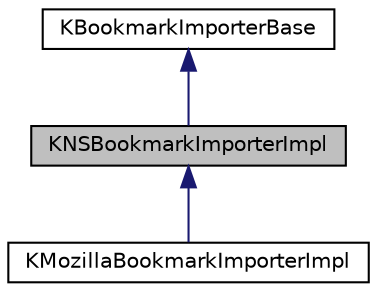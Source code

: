 digraph "KNSBookmarkImporterImpl"
{
  edge [fontname="Helvetica",fontsize="10",labelfontname="Helvetica",labelfontsize="10"];
  node [fontname="Helvetica",fontsize="10",shape=record];
  Node0 [label="KNSBookmarkImporterImpl",height=0.2,width=0.4,color="black", fillcolor="grey75", style="filled", fontcolor="black"];
  Node1 -> Node0 [dir="back",color="midnightblue",fontsize="10",style="solid",fontname="Helvetica"];
  Node1 [label="KBookmarkImporterBase",height=0.2,width=0.4,color="black", fillcolor="white", style="filled",URL="$classKBookmarkImporterBase.html",tooltip="A class for importing NS bookmarks KEditBookmarks uses it to insert bookmarks into its DOM tree..."];
  Node0 -> Node2 [dir="back",color="midnightblue",fontsize="10",style="solid",fontname="Helvetica"];
  Node2 [label="KMozillaBookmarkImporterImpl",height=0.2,width=0.4,color="black", fillcolor="white", style="filled",URL="$classKMozillaBookmarkImporterImpl.html",tooltip="A class for importing Mozilla bookmarks utf8 defaults to on. "];
}
